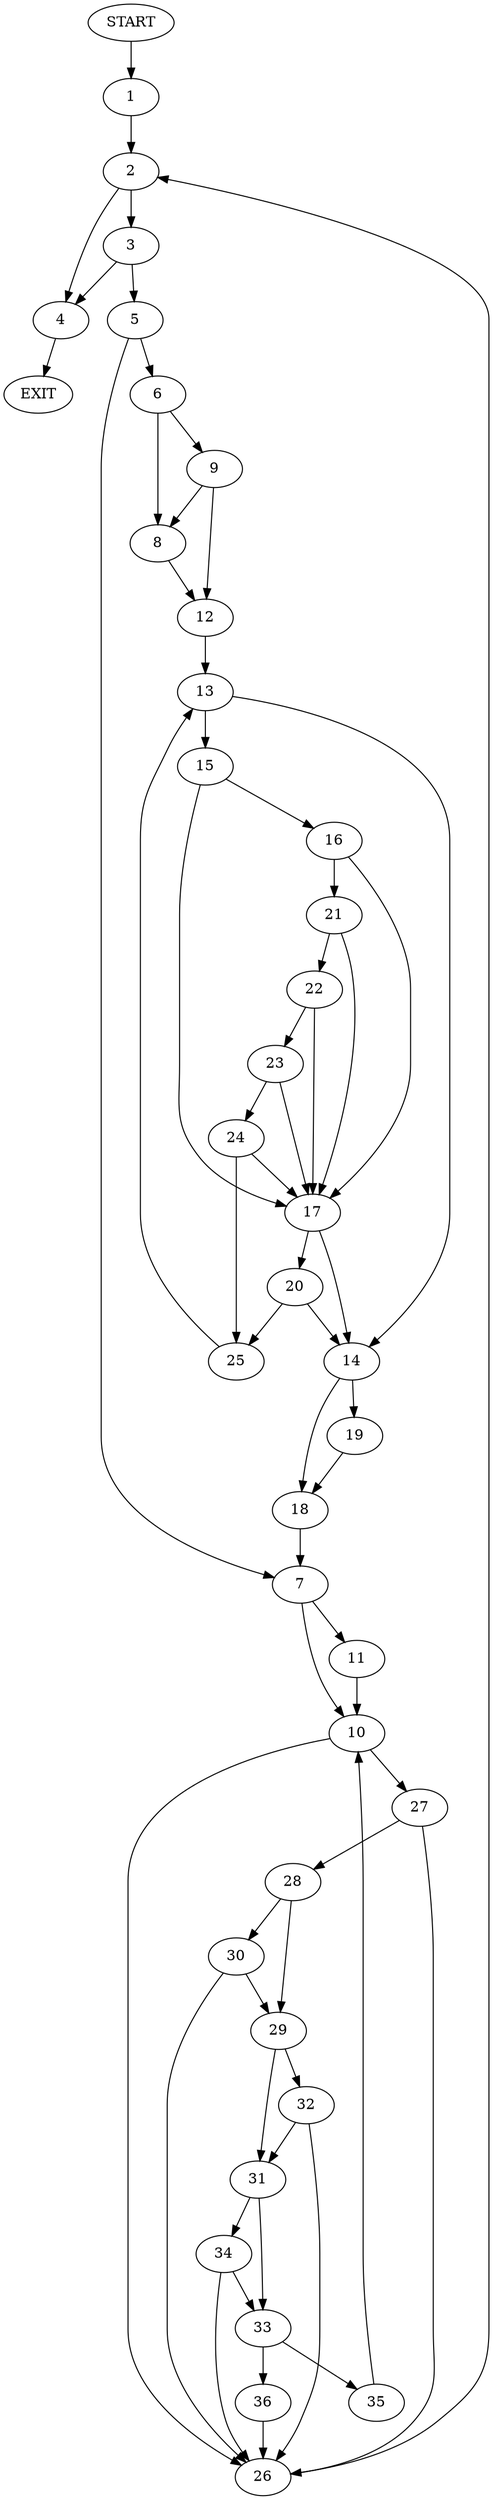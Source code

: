 digraph {
0 [label="START"]
37 [label="EXIT"]
0 -> 1
1 -> 2
2 -> 3
2 -> 4
3 -> 4
3 -> 5
4 -> 37
5 -> 6
5 -> 7
6 -> 8
6 -> 9
7 -> 10
7 -> 11
9 -> 12
9 -> 8
8 -> 12
12 -> 13
13 -> 14
13 -> 15
15 -> 16
15 -> 17
14 -> 18
14 -> 19
17 -> 14
17 -> 20
16 -> 21
16 -> 17
21 -> 22
21 -> 17
22 -> 17
22 -> 23
23 -> 17
23 -> 24
24 -> 25
24 -> 17
25 -> 13
20 -> 14
20 -> 25
19 -> 18
18 -> 7
11 -> 10
10 -> 26
10 -> 27
27 -> 26
27 -> 28
26 -> 2
28 -> 29
28 -> 30
29 -> 31
29 -> 32
30 -> 29
30 -> 26
31 -> 33
31 -> 34
32 -> 26
32 -> 31
34 -> 33
34 -> 26
33 -> 35
33 -> 36
35 -> 10
36 -> 26
}
